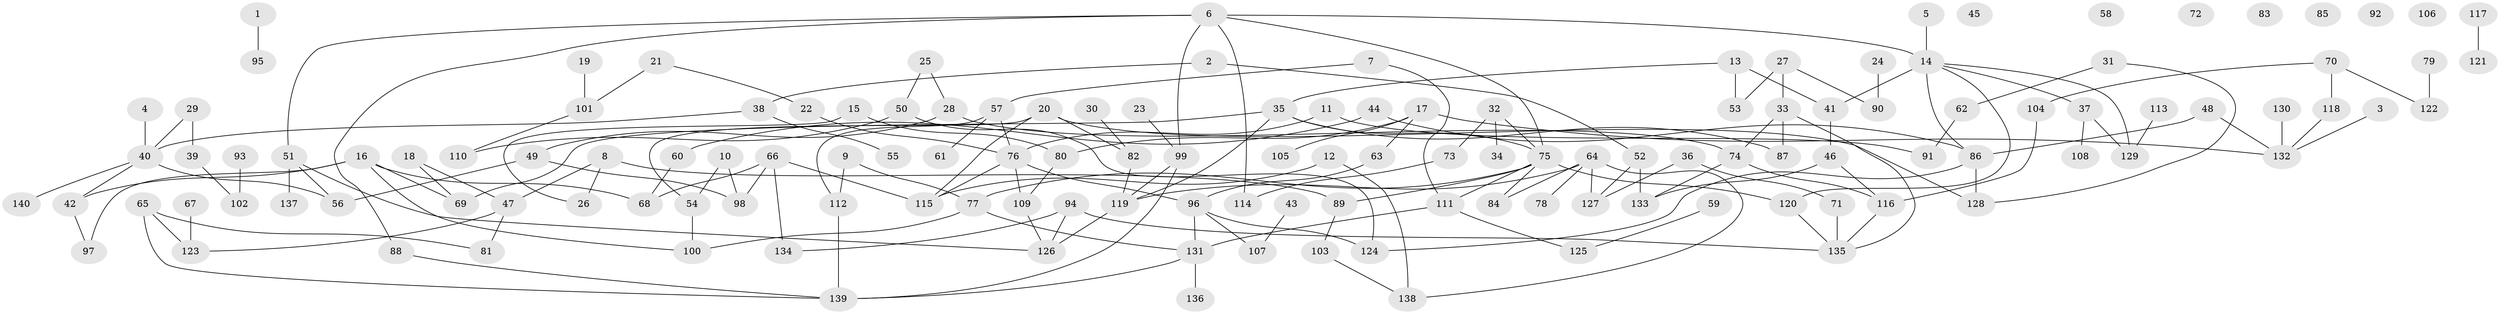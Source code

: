 // Generated by graph-tools (version 1.1) at 2025/25/03/09/25 03:25:15]
// undirected, 140 vertices, 178 edges
graph export_dot {
graph [start="1"]
  node [color=gray90,style=filled];
  1;
  2;
  3;
  4;
  5;
  6;
  7;
  8;
  9;
  10;
  11;
  12;
  13;
  14;
  15;
  16;
  17;
  18;
  19;
  20;
  21;
  22;
  23;
  24;
  25;
  26;
  27;
  28;
  29;
  30;
  31;
  32;
  33;
  34;
  35;
  36;
  37;
  38;
  39;
  40;
  41;
  42;
  43;
  44;
  45;
  46;
  47;
  48;
  49;
  50;
  51;
  52;
  53;
  54;
  55;
  56;
  57;
  58;
  59;
  60;
  61;
  62;
  63;
  64;
  65;
  66;
  67;
  68;
  69;
  70;
  71;
  72;
  73;
  74;
  75;
  76;
  77;
  78;
  79;
  80;
  81;
  82;
  83;
  84;
  85;
  86;
  87;
  88;
  89;
  90;
  91;
  92;
  93;
  94;
  95;
  96;
  97;
  98;
  99;
  100;
  101;
  102;
  103;
  104;
  105;
  106;
  107;
  108;
  109;
  110;
  111;
  112;
  113;
  114;
  115;
  116;
  117;
  118;
  119;
  120;
  121;
  122;
  123;
  124;
  125;
  126;
  127;
  128;
  129;
  130;
  131;
  132;
  133;
  134;
  135;
  136;
  137;
  138;
  139;
  140;
  1 -- 95;
  2 -- 38;
  2 -- 52;
  3 -- 132;
  4 -- 40;
  5 -- 14;
  6 -- 14;
  6 -- 51;
  6 -- 75;
  6 -- 88;
  6 -- 99;
  6 -- 114;
  7 -- 57;
  7 -- 111;
  8 -- 26;
  8 -- 47;
  8 -- 89;
  9 -- 77;
  9 -- 112;
  10 -- 54;
  10 -- 98;
  11 -- 76;
  11 -- 91;
  12 -- 115;
  12 -- 138;
  13 -- 35;
  13 -- 41;
  13 -- 53;
  14 -- 37;
  14 -- 41;
  14 -- 86;
  14 -- 120;
  14 -- 129;
  15 -- 26;
  15 -- 80;
  16 -- 42;
  16 -- 68;
  16 -- 69;
  16 -- 97;
  16 -- 100;
  17 -- 63;
  17 -- 80;
  17 -- 105;
  17 -- 132;
  18 -- 47;
  18 -- 69;
  19 -- 101;
  20 -- 54;
  20 -- 82;
  20 -- 115;
  20 -- 128;
  21 -- 22;
  21 -- 101;
  22 -- 76;
  23 -- 99;
  24 -- 90;
  25 -- 28;
  25 -- 50;
  27 -- 33;
  27 -- 53;
  27 -- 90;
  28 -- 49;
  28 -- 74;
  29 -- 39;
  29 -- 40;
  30 -- 82;
  31 -- 62;
  31 -- 128;
  32 -- 34;
  32 -- 73;
  32 -- 75;
  33 -- 74;
  33 -- 87;
  33 -- 135;
  35 -- 69;
  35 -- 75;
  35 -- 87;
  35 -- 119;
  36 -- 71;
  36 -- 127;
  37 -- 108;
  37 -- 129;
  38 -- 40;
  38 -- 55;
  39 -- 102;
  40 -- 42;
  40 -- 56;
  40 -- 140;
  41 -- 46;
  42 -- 97;
  43 -- 107;
  44 -- 60;
  44 -- 86;
  46 -- 116;
  46 -- 133;
  47 -- 81;
  47 -- 123;
  48 -- 86;
  48 -- 132;
  49 -- 56;
  49 -- 98;
  50 -- 110;
  50 -- 124;
  51 -- 56;
  51 -- 126;
  51 -- 137;
  52 -- 127;
  52 -- 133;
  54 -- 100;
  57 -- 61;
  57 -- 76;
  57 -- 112;
  59 -- 125;
  60 -- 68;
  62 -- 91;
  63 -- 96;
  64 -- 78;
  64 -- 84;
  64 -- 119;
  64 -- 127;
  64 -- 138;
  65 -- 81;
  65 -- 123;
  65 -- 139;
  66 -- 68;
  66 -- 98;
  66 -- 115;
  66 -- 134;
  67 -- 123;
  70 -- 104;
  70 -- 118;
  70 -- 122;
  71 -- 135;
  73 -- 114;
  74 -- 116;
  74 -- 133;
  75 -- 77;
  75 -- 84;
  75 -- 89;
  75 -- 111;
  75 -- 120;
  76 -- 96;
  76 -- 109;
  76 -- 115;
  77 -- 100;
  77 -- 131;
  79 -- 122;
  80 -- 109;
  82 -- 119;
  86 -- 124;
  86 -- 128;
  88 -- 139;
  89 -- 103;
  93 -- 102;
  94 -- 126;
  94 -- 134;
  94 -- 135;
  96 -- 107;
  96 -- 124;
  96 -- 131;
  99 -- 119;
  99 -- 139;
  101 -- 110;
  103 -- 138;
  104 -- 116;
  109 -- 126;
  111 -- 125;
  111 -- 131;
  112 -- 139;
  113 -- 129;
  116 -- 135;
  117 -- 121;
  118 -- 132;
  119 -- 126;
  120 -- 135;
  130 -- 132;
  131 -- 136;
  131 -- 139;
}
